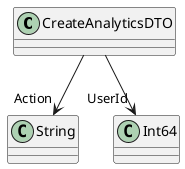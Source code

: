 @startuml
class CreateAnalyticsDTO {
}
CreateAnalyticsDTO --> "Action" String
CreateAnalyticsDTO --> "UserId" Int64
@enduml
